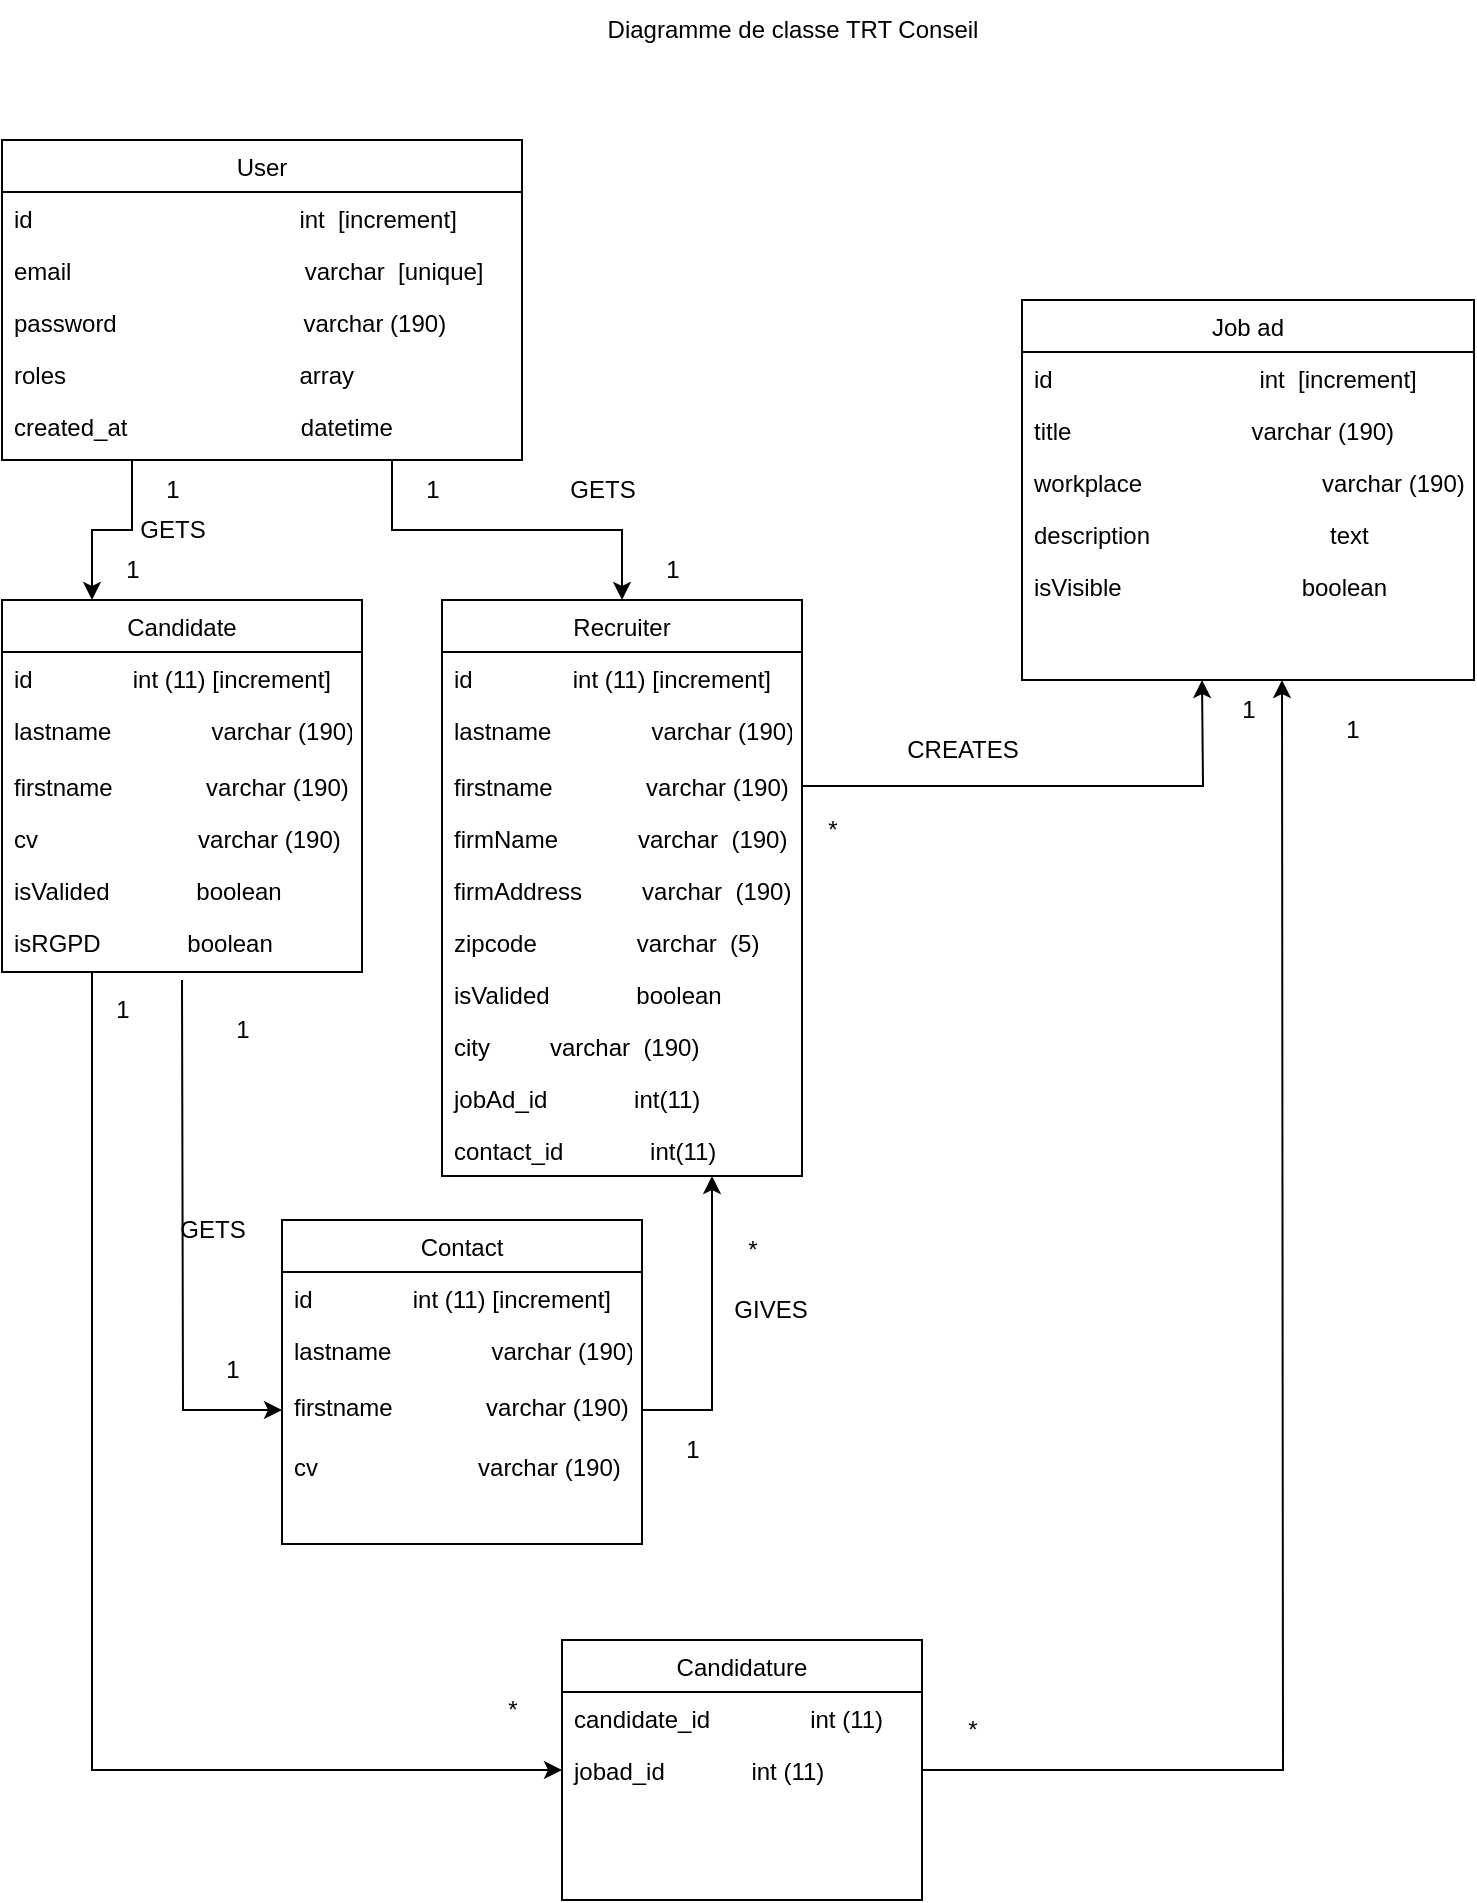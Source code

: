 <mxfile version="20.0.4" type="github">
  <diagram id="4xAlueajEXwUmsY7dy-2" name="Page-1">
    <mxGraphModel dx="796" dy="481" grid="1" gridSize="10" guides="1" tooltips="1" connect="1" arrows="1" fold="1" page="1" pageScale="1" pageWidth="827" pageHeight="1169" math="0" shadow="0">
      <root>
        <mxCell id="0" />
        <mxCell id="1" parent="0" />
        <mxCell id="lXb_D8qWP0BNydqeNCGy-24" style="edgeStyle=orthogonalEdgeStyle;rounded=0;orthogonalLoop=1;jettySize=auto;html=1;exitX=0.25;exitY=1;exitDx=0;exitDy=0;entryX=0.25;entryY=0;entryDx=0;entryDy=0;" parent="1" source="TXKYhUwDw8YYV6_7jRAu-2" target="LfPHgs6H-1GQvr0upuA2-1" edge="1">
          <mxGeometry relative="1" as="geometry" />
        </mxCell>
        <mxCell id="lXb_D8qWP0BNydqeNCGy-25" style="edgeStyle=orthogonalEdgeStyle;rounded=0;orthogonalLoop=1;jettySize=auto;html=1;exitX=0.75;exitY=1;exitDx=0;exitDy=0;entryX=0.5;entryY=0;entryDx=0;entryDy=0;" parent="1" source="TXKYhUwDw8YYV6_7jRAu-2" target="lXb_D8qWP0BNydqeNCGy-6" edge="1">
          <mxGeometry relative="1" as="geometry" />
        </mxCell>
        <mxCell id="TXKYhUwDw8YYV6_7jRAu-2" value="User" style="swimlane;fontStyle=0;align=center;verticalAlign=top;childLayout=stackLayout;horizontal=1;startSize=26;horizontalStack=0;resizeParent=1;resizeLast=0;collapsible=1;marginBottom=0;rounded=0;shadow=0;strokeWidth=1;" parent="1" vertex="1">
          <mxGeometry x="30" y="80" width="260" height="160" as="geometry">
            <mxRectangle x="340" y="380" width="170" height="26" as="alternateBounds" />
          </mxGeometry>
        </mxCell>
        <mxCell id="TXKYhUwDw8YYV6_7jRAu-3" value="id                                        int  [increment]" style="text;align=left;verticalAlign=top;spacingLeft=4;spacingRight=4;overflow=hidden;rotatable=0;points=[[0,0.5],[1,0.5]];portConstraint=eastwest;" parent="TXKYhUwDw8YYV6_7jRAu-2" vertex="1">
          <mxGeometry y="26" width="260" height="26" as="geometry" />
        </mxCell>
        <mxCell id="TXKYhUwDw8YYV6_7jRAu-4" value="email                                   varchar  [unique]" style="text;align=left;verticalAlign=top;spacingLeft=4;spacingRight=4;overflow=hidden;rotatable=0;points=[[0,0.5],[1,0.5]];portConstraint=eastwest;" parent="TXKYhUwDw8YYV6_7jRAu-2" vertex="1">
          <mxGeometry y="52" width="260" height="26" as="geometry" />
        </mxCell>
        <mxCell id="TXKYhUwDw8YYV6_7jRAu-6" value="password                            varchar (190)" style="text;align=left;verticalAlign=top;spacingLeft=4;spacingRight=4;overflow=hidden;rotatable=0;points=[[0,0.5],[1,0.5]];portConstraint=eastwest;" parent="TXKYhUwDw8YYV6_7jRAu-2" vertex="1">
          <mxGeometry y="78" width="260" height="26" as="geometry" />
        </mxCell>
        <mxCell id="TXKYhUwDw8YYV6_7jRAu-14" value="roles                                   array" style="text;align=left;verticalAlign=top;spacingLeft=4;spacingRight=4;overflow=hidden;rotatable=0;points=[[0,0.5],[1,0.5]];portConstraint=eastwest;" parent="TXKYhUwDw8YYV6_7jRAu-2" vertex="1">
          <mxGeometry y="104" width="260" height="26" as="geometry" />
        </mxCell>
        <mxCell id="TXKYhUwDw8YYV6_7jRAu-15" value="created_at                          datetime" style="text;align=left;verticalAlign=top;spacingLeft=4;spacingRight=4;overflow=hidden;rotatable=0;points=[[0,0.5],[1,0.5]];portConstraint=eastwest;" parent="TXKYhUwDw8YYV6_7jRAu-2" vertex="1">
          <mxGeometry y="130" width="260" height="26" as="geometry" />
        </mxCell>
        <mxCell id="TXKYhUwDw8YYV6_7jRAu-33" value="Job ad" style="swimlane;fontStyle=0;align=center;verticalAlign=top;childLayout=stackLayout;horizontal=1;startSize=26;horizontalStack=0;resizeParent=1;resizeLast=0;collapsible=1;marginBottom=0;rounded=0;shadow=0;strokeWidth=1;" parent="1" vertex="1">
          <mxGeometry x="540" y="160" width="226" height="190" as="geometry">
            <mxRectangle x="340" y="380" width="170" height="26" as="alternateBounds" />
          </mxGeometry>
        </mxCell>
        <mxCell id="TXKYhUwDw8YYV6_7jRAu-34" value="id                               int  [increment]" style="text;align=left;verticalAlign=top;spacingLeft=4;spacingRight=4;overflow=hidden;rotatable=0;points=[[0,0.5],[1,0.5]];portConstraint=eastwest;" parent="TXKYhUwDw8YYV6_7jRAu-33" vertex="1">
          <mxGeometry y="26" width="226" height="26" as="geometry" />
        </mxCell>
        <mxCell id="TXKYhUwDw8YYV6_7jRAu-35" value="title                           varchar (190)" style="text;align=left;verticalAlign=top;spacingLeft=4;spacingRight=4;overflow=hidden;rotatable=0;points=[[0,0.5],[1,0.5]];portConstraint=eastwest;" parent="TXKYhUwDw8YYV6_7jRAu-33" vertex="1">
          <mxGeometry y="52" width="226" height="26" as="geometry" />
        </mxCell>
        <mxCell id="I-ocmR2pLdEPyR1PU4Qc-3" value="workplace                           varchar (190)" style="text;align=left;verticalAlign=top;spacingLeft=4;spacingRight=4;overflow=hidden;rotatable=0;points=[[0,0.5],[1,0.5]];portConstraint=eastwest;" parent="TXKYhUwDw8YYV6_7jRAu-33" vertex="1">
          <mxGeometry y="78" width="226" height="26" as="geometry" />
        </mxCell>
        <mxCell id="I-ocmR2pLdEPyR1PU4Qc-4" value="description                           text" style="text;align=left;verticalAlign=top;spacingLeft=4;spacingRight=4;overflow=hidden;rotatable=0;points=[[0,0.5],[1,0.5]];portConstraint=eastwest;" parent="TXKYhUwDw8YYV6_7jRAu-33" vertex="1">
          <mxGeometry y="104" width="226" height="26" as="geometry" />
        </mxCell>
        <mxCell id="lXb_D8qWP0BNydqeNCGy-15" value="isVisible                           boolean" style="text;align=left;verticalAlign=top;spacingLeft=4;spacingRight=4;overflow=hidden;rotatable=0;points=[[0,0.5],[1,0.5]];portConstraint=eastwest;" parent="TXKYhUwDw8YYV6_7jRAu-33" vertex="1">
          <mxGeometry y="130" width="226" height="26" as="geometry" />
        </mxCell>
        <mxCell id="ZN3L-UREjOonGRV1Z96q-5" value="Diagramme de classe TRT Conseil" style="text;html=1;resizable=0;autosize=1;align=center;verticalAlign=middle;points=[];fillColor=none;strokeColor=none;rounded=0;" parent="1" vertex="1">
          <mxGeometry x="320" y="10" width="210" height="30" as="geometry" />
        </mxCell>
        <mxCell id="lXb_D8qWP0BNydqeNCGy-36" style="edgeStyle=orthogonalEdgeStyle;rounded=0;orthogonalLoop=1;jettySize=auto;html=1;entryX=0;entryY=0.5;entryDx=0;entryDy=0;fontSize=36;" parent="1" target="lXb_D8qWP0BNydqeNCGy-21" edge="1">
          <mxGeometry relative="1" as="geometry">
            <mxPoint x="120" y="500" as="sourcePoint" />
          </mxGeometry>
        </mxCell>
        <mxCell id="lXb_D8qWP0BNydqeNCGy-44" style="edgeStyle=orthogonalEdgeStyle;rounded=0;orthogonalLoop=1;jettySize=auto;html=1;exitX=0.25;exitY=1;exitDx=0;exitDy=0;fontSize=36;entryX=0;entryY=0.5;entryDx=0;entryDy=0;" parent="1" source="LfPHgs6H-1GQvr0upuA2-1" target="lXb_D8qWP0BNydqeNCGy-47" edge="1">
          <mxGeometry relative="1" as="geometry">
            <mxPoint x="30" y="910" as="targetPoint" />
          </mxGeometry>
        </mxCell>
        <mxCell id="LfPHgs6H-1GQvr0upuA2-1" value="Candidate" style="swimlane;fontStyle=0;align=center;verticalAlign=top;childLayout=stackLayout;horizontal=1;startSize=26;horizontalStack=0;resizeParent=1;resizeLast=0;collapsible=1;marginBottom=0;rounded=0;shadow=0;strokeWidth=1;" parent="1" vertex="1">
          <mxGeometry x="30" y="310" width="180" height="186" as="geometry">
            <mxRectangle x="340" y="380" width="170" height="26" as="alternateBounds" />
          </mxGeometry>
        </mxCell>
        <mxCell id="LfPHgs6H-1GQvr0upuA2-2" value="id               int (11) [increment]" style="text;align=left;verticalAlign=top;spacingLeft=4;spacingRight=4;overflow=hidden;rotatable=0;points=[[0,0.5],[1,0.5]];portConstraint=eastwest;" parent="LfPHgs6H-1GQvr0upuA2-1" vertex="1">
          <mxGeometry y="26" width="180" height="26" as="geometry" />
        </mxCell>
        <mxCell id="TXKYhUwDw8YYV6_7jRAu-8" value="lastname               varchar (190)" style="text;align=left;verticalAlign=top;spacingLeft=4;spacingRight=4;overflow=hidden;rotatable=0;points=[[0,0.5],[1,0.5]];portConstraint=eastwest;" parent="LfPHgs6H-1GQvr0upuA2-1" vertex="1">
          <mxGeometry y="52" width="180" height="28" as="geometry" />
        </mxCell>
        <mxCell id="TXKYhUwDw8YYV6_7jRAu-9" value="firstname              varchar (190)" style="text;align=left;verticalAlign=top;spacingLeft=4;spacingRight=4;overflow=hidden;rotatable=0;points=[[0,0.5],[1,0.5]];portConstraint=eastwest;" parent="LfPHgs6H-1GQvr0upuA2-1" vertex="1">
          <mxGeometry y="80" width="180" height="26" as="geometry" />
        </mxCell>
        <mxCell id="lXb_D8qWP0BNydqeNCGy-5" value="cv                        varchar (190)" style="text;align=left;verticalAlign=top;spacingLeft=4;spacingRight=4;overflow=hidden;rotatable=0;points=[[0,0.5],[1,0.5]];portConstraint=eastwest;" parent="LfPHgs6H-1GQvr0upuA2-1" vertex="1">
          <mxGeometry y="106" width="180" height="26" as="geometry" />
        </mxCell>
        <mxCell id="lXb_D8qWP0BNydqeNCGy-13" value="isValided             boolean" style="text;align=left;verticalAlign=top;spacingLeft=4;spacingRight=4;overflow=hidden;rotatable=0;points=[[0,0.5],[1,0.5]];portConstraint=eastwest;" parent="LfPHgs6H-1GQvr0upuA2-1" vertex="1">
          <mxGeometry y="132" width="180" height="26" as="geometry" />
        </mxCell>
        <mxCell id="I_Ox4T7YKeCi1-UyE0V7-1" value="isRGPD             boolean" style="text;align=left;verticalAlign=top;spacingLeft=4;spacingRight=4;overflow=hidden;rotatable=0;points=[[0,0.5],[1,0.5]];portConstraint=eastwest;" vertex="1" parent="LfPHgs6H-1GQvr0upuA2-1">
          <mxGeometry y="158" width="180" height="26" as="geometry" />
        </mxCell>
        <mxCell id="lXb_D8qWP0BNydqeNCGy-6" value="Recruiter" style="swimlane;fontStyle=0;align=center;verticalAlign=top;childLayout=stackLayout;horizontal=1;startSize=26;horizontalStack=0;resizeParent=1;resizeLast=0;collapsible=1;marginBottom=0;rounded=0;shadow=0;strokeWidth=1;" parent="1" vertex="1">
          <mxGeometry x="250" y="310" width="180" height="288" as="geometry">
            <mxRectangle x="340" y="380" width="170" height="26" as="alternateBounds" />
          </mxGeometry>
        </mxCell>
        <mxCell id="lXb_D8qWP0BNydqeNCGy-7" value="id               int (11) [increment]" style="text;align=left;verticalAlign=top;spacingLeft=4;spacingRight=4;overflow=hidden;rotatable=0;points=[[0,0.5],[1,0.5]];portConstraint=eastwest;" parent="lXb_D8qWP0BNydqeNCGy-6" vertex="1">
          <mxGeometry y="26" width="180" height="26" as="geometry" />
        </mxCell>
        <mxCell id="lXb_D8qWP0BNydqeNCGy-8" value="lastname               varchar (190)" style="text;align=left;verticalAlign=top;spacingLeft=4;spacingRight=4;overflow=hidden;rotatable=0;points=[[0,0.5],[1,0.5]];portConstraint=eastwest;" parent="lXb_D8qWP0BNydqeNCGy-6" vertex="1">
          <mxGeometry y="52" width="180" height="28" as="geometry" />
        </mxCell>
        <mxCell id="lXb_D8qWP0BNydqeNCGy-9" value="firstname              varchar (190)" style="text;align=left;verticalAlign=top;spacingLeft=4;spacingRight=4;overflow=hidden;rotatable=0;points=[[0,0.5],[1,0.5]];portConstraint=eastwest;" parent="lXb_D8qWP0BNydqeNCGy-6" vertex="1">
          <mxGeometry y="80" width="180" height="26" as="geometry" />
        </mxCell>
        <mxCell id="TXKYhUwDw8YYV6_7jRAu-19" value="firmName            varchar  (190)" style="text;align=left;verticalAlign=top;spacingLeft=4;spacingRight=4;overflow=hidden;rotatable=0;points=[[0,0.5],[1,0.5]];portConstraint=eastwest;" parent="lXb_D8qWP0BNydqeNCGy-6" vertex="1">
          <mxGeometry y="106" width="180" height="26" as="geometry" />
        </mxCell>
        <mxCell id="I-ocmR2pLdEPyR1PU4Qc-2" value="firmAddress         varchar  (190)" style="text;align=left;verticalAlign=top;spacingLeft=4;spacingRight=4;overflow=hidden;rotatable=0;points=[[0,0.5],[1,0.5]];portConstraint=eastwest;" parent="lXb_D8qWP0BNydqeNCGy-6" vertex="1">
          <mxGeometry y="132" width="180" height="26" as="geometry" />
        </mxCell>
        <mxCell id="I_Ox4T7YKeCi1-UyE0V7-2" value="zipcode               varchar  (5)" style="text;align=left;verticalAlign=top;spacingLeft=4;spacingRight=4;overflow=hidden;rotatable=0;points=[[0,0.5],[1,0.5]];portConstraint=eastwest;" vertex="1" parent="lXb_D8qWP0BNydqeNCGy-6">
          <mxGeometry y="158" width="180" height="26" as="geometry" />
        </mxCell>
        <mxCell id="lXb_D8qWP0BNydqeNCGy-14" value="isValided             boolean" style="text;align=left;verticalAlign=top;spacingLeft=4;spacingRight=4;overflow=hidden;rotatable=0;points=[[0,0.5],[1,0.5]];portConstraint=eastwest;" parent="lXb_D8qWP0BNydqeNCGy-6" vertex="1">
          <mxGeometry y="184" width="180" height="26" as="geometry" />
        </mxCell>
        <mxCell id="I_Ox4T7YKeCi1-UyE0V7-3" value="city         varchar  (190)" style="text;align=left;verticalAlign=top;spacingLeft=4;spacingRight=4;overflow=hidden;rotatable=0;points=[[0,0.5],[1,0.5]];portConstraint=eastwest;" vertex="1" parent="lXb_D8qWP0BNydqeNCGy-6">
          <mxGeometry y="210" width="180" height="26" as="geometry" />
        </mxCell>
        <mxCell id="lXb_D8qWP0BNydqeNCGy-35" value="jobAd_id             int(11)" style="text;align=left;verticalAlign=top;spacingLeft=4;spacingRight=4;overflow=hidden;rotatable=0;points=[[0,0.5],[1,0.5]];portConstraint=eastwest;" parent="lXb_D8qWP0BNydqeNCGy-6" vertex="1">
          <mxGeometry y="236" width="180" height="26" as="geometry" />
        </mxCell>
        <mxCell id="lXb_D8qWP0BNydqeNCGy-40" value="contact_id             int(11)" style="text;align=left;verticalAlign=top;spacingLeft=4;spacingRight=4;overflow=hidden;rotatable=0;points=[[0,0.5],[1,0.5]];portConstraint=eastwest;" parent="lXb_D8qWP0BNydqeNCGy-6" vertex="1">
          <mxGeometry y="262" width="180" height="26" as="geometry" />
        </mxCell>
        <mxCell id="lXb_D8qWP0BNydqeNCGy-16" value="Contact" style="swimlane;fontStyle=0;align=center;verticalAlign=top;childLayout=stackLayout;horizontal=1;startSize=26;horizontalStack=0;resizeParent=1;resizeLast=0;collapsible=1;marginBottom=0;rounded=0;shadow=0;strokeWidth=1;" parent="1" vertex="1">
          <mxGeometry x="170" y="620" width="180" height="162" as="geometry">
            <mxRectangle x="340" y="380" width="170" height="26" as="alternateBounds" />
          </mxGeometry>
        </mxCell>
        <mxCell id="lXb_D8qWP0BNydqeNCGy-19" value="id               int (11) [increment]" style="text;align=left;verticalAlign=top;spacingLeft=4;spacingRight=4;overflow=hidden;rotatable=0;points=[[0,0.5],[1,0.5]];portConstraint=eastwest;" parent="lXb_D8qWP0BNydqeNCGy-16" vertex="1">
          <mxGeometry y="26" width="180" height="26" as="geometry" />
        </mxCell>
        <mxCell id="lXb_D8qWP0BNydqeNCGy-20" value="lastname               varchar (190)" style="text;align=left;verticalAlign=top;spacingLeft=4;spacingRight=4;overflow=hidden;rotatable=0;points=[[0,0.5],[1,0.5]];portConstraint=eastwest;" parent="lXb_D8qWP0BNydqeNCGy-16" vertex="1">
          <mxGeometry y="52" width="180" height="28" as="geometry" />
        </mxCell>
        <mxCell id="lXb_D8qWP0BNydqeNCGy-21" value="firstname              varchar (190)" style="text;align=left;verticalAlign=top;spacingLeft=4;spacingRight=4;overflow=hidden;rotatable=0;points=[[0,0.5],[1,0.5]];portConstraint=eastwest;" parent="lXb_D8qWP0BNydqeNCGy-16" vertex="1">
          <mxGeometry y="80" width="180" height="30" as="geometry" />
        </mxCell>
        <mxCell id="lXb_D8qWP0BNydqeNCGy-22" value="cv                        varchar (190)" style="text;align=left;verticalAlign=top;spacingLeft=4;spacingRight=4;overflow=hidden;rotatable=0;points=[[0,0.5],[1,0.5]];portConstraint=eastwest;" parent="lXb_D8qWP0BNydqeNCGy-16" vertex="1">
          <mxGeometry y="110" width="180" height="26" as="geometry" />
        </mxCell>
        <mxCell id="lXb_D8qWP0BNydqeNCGy-26" value="1" style="text;html=1;resizable=0;autosize=1;align=center;verticalAlign=middle;points=[];fillColor=none;strokeColor=none;rounded=0;" parent="1" vertex="1">
          <mxGeometry x="80" y="280" width="30" height="30" as="geometry" />
        </mxCell>
        <mxCell id="lXb_D8qWP0BNydqeNCGy-27" value="1" style="text;html=1;resizable=0;autosize=1;align=center;verticalAlign=middle;points=[];fillColor=none;strokeColor=none;rounded=0;" parent="1" vertex="1">
          <mxGeometry x="230" y="240" width="30" height="30" as="geometry" />
        </mxCell>
        <mxCell id="lXb_D8qWP0BNydqeNCGy-28" value="1" style="text;html=1;resizable=0;autosize=1;align=center;verticalAlign=middle;points=[];fillColor=none;strokeColor=none;rounded=0;" parent="1" vertex="1">
          <mxGeometry x="100" y="240" width="30" height="30" as="geometry" />
        </mxCell>
        <mxCell id="lXb_D8qWP0BNydqeNCGy-29" value="1" style="text;html=1;resizable=0;autosize=1;align=center;verticalAlign=middle;points=[];fillColor=none;strokeColor=none;rounded=0;" parent="1" vertex="1">
          <mxGeometry x="350" y="280" width="30" height="30" as="geometry" />
        </mxCell>
        <mxCell id="lXb_D8qWP0BNydqeNCGy-30" style="edgeStyle=orthogonalEdgeStyle;rounded=0;orthogonalLoop=1;jettySize=auto;html=1;exitX=1;exitY=0.5;exitDx=0;exitDy=0;fontSize=36;" parent="1" source="lXb_D8qWP0BNydqeNCGy-9" edge="1">
          <mxGeometry relative="1" as="geometry">
            <mxPoint x="630" y="350" as="targetPoint" />
          </mxGeometry>
        </mxCell>
        <mxCell id="lXb_D8qWP0BNydqeNCGy-31" value="1" style="text;html=1;resizable=0;autosize=1;align=center;verticalAlign=middle;points=[];fillColor=none;strokeColor=none;rounded=0;" parent="1" vertex="1">
          <mxGeometry x="638" y="350" width="30" height="30" as="geometry" />
        </mxCell>
        <mxCell id="lXb_D8qWP0BNydqeNCGy-32" value="*" style="text;html=1;resizable=0;autosize=1;align=center;verticalAlign=middle;points=[];fillColor=none;strokeColor=none;rounded=0;" parent="1" vertex="1">
          <mxGeometry x="430" y="410" width="30" height="30" as="geometry" />
        </mxCell>
        <mxCell id="lXb_D8qWP0BNydqeNCGy-37" value="1" style="text;html=1;resizable=0;autosize=1;align=center;verticalAlign=middle;points=[];fillColor=none;strokeColor=none;rounded=0;" parent="1" vertex="1">
          <mxGeometry x="135" y="510" width="30" height="30" as="geometry" />
        </mxCell>
        <mxCell id="lXb_D8qWP0BNydqeNCGy-38" value="1" style="text;html=1;resizable=0;autosize=1;align=center;verticalAlign=middle;points=[];fillColor=none;strokeColor=none;rounded=0;" parent="1" vertex="1">
          <mxGeometry x="130" y="680" width="30" height="30" as="geometry" />
        </mxCell>
        <mxCell id="lXb_D8qWP0BNydqeNCGy-39" style="edgeStyle=orthogonalEdgeStyle;rounded=0;orthogonalLoop=1;jettySize=auto;html=1;exitX=1;exitY=0.5;exitDx=0;exitDy=0;entryX=0.75;entryY=1;entryDx=0;entryDy=0;fontSize=36;" parent="1" source="lXb_D8qWP0BNydqeNCGy-21" target="lXb_D8qWP0BNydqeNCGy-6" edge="1">
          <mxGeometry relative="1" as="geometry" />
        </mxCell>
        <mxCell id="lXb_D8qWP0BNydqeNCGy-41" value="1" style="text;html=1;resizable=0;autosize=1;align=center;verticalAlign=middle;points=[];fillColor=none;strokeColor=none;rounded=0;" parent="1" vertex="1">
          <mxGeometry x="360" y="720" width="30" height="30" as="geometry" />
        </mxCell>
        <mxCell id="lXb_D8qWP0BNydqeNCGy-42" value="*" style="text;html=1;resizable=0;autosize=1;align=center;verticalAlign=middle;points=[];fillColor=none;strokeColor=none;rounded=0;" parent="1" vertex="1">
          <mxGeometry x="390" y="620" width="30" height="30" as="geometry" />
        </mxCell>
        <mxCell id="lXb_D8qWP0BNydqeNCGy-45" value="Candidature" style="swimlane;fontStyle=0;align=center;verticalAlign=top;childLayout=stackLayout;horizontal=1;startSize=26;horizontalStack=0;resizeParent=1;resizeLast=0;collapsible=1;marginBottom=0;rounded=0;shadow=0;strokeWidth=1;" parent="1" vertex="1">
          <mxGeometry x="310" y="830" width="180" height="130" as="geometry">
            <mxRectangle x="340" y="380" width="170" height="26" as="alternateBounds" />
          </mxGeometry>
        </mxCell>
        <mxCell id="lXb_D8qWP0BNydqeNCGy-46" value="candidate_id               int (11)" style="text;align=left;verticalAlign=top;spacingLeft=4;spacingRight=4;overflow=hidden;rotatable=0;points=[[0,0.5],[1,0.5]];portConstraint=eastwest;" parent="lXb_D8qWP0BNydqeNCGy-45" vertex="1">
          <mxGeometry y="26" width="180" height="26" as="geometry" />
        </mxCell>
        <mxCell id="lXb_D8qWP0BNydqeNCGy-47" value="jobad_id             int (11)" style="text;align=left;verticalAlign=top;spacingLeft=4;spacingRight=4;overflow=hidden;rotatable=0;points=[[0,0.5],[1,0.5]];portConstraint=eastwest;" parent="lXb_D8qWP0BNydqeNCGy-45" vertex="1">
          <mxGeometry y="52" width="180" height="26" as="geometry" />
        </mxCell>
        <mxCell id="lXb_D8qWP0BNydqeNCGy-48" style="edgeStyle=orthogonalEdgeStyle;rounded=0;orthogonalLoop=1;jettySize=auto;html=1;exitX=1;exitY=0.5;exitDx=0;exitDy=0;fontSize=36;" parent="1" source="lXb_D8qWP0BNydqeNCGy-47" edge="1">
          <mxGeometry relative="1" as="geometry">
            <mxPoint x="670" y="350" as="targetPoint" />
          </mxGeometry>
        </mxCell>
        <mxCell id="DdrUPWKgNhbqaWjPTJ2i-1" value="GETS" style="text;html=1;resizable=0;autosize=1;align=center;verticalAlign=middle;points=[];fillColor=none;strokeColor=none;rounded=0;" parent="1" vertex="1">
          <mxGeometry x="85" y="260" width="60" height="30" as="geometry" />
        </mxCell>
        <mxCell id="DdrUPWKgNhbqaWjPTJ2i-3" value="GETS" style="text;html=1;resizable=0;autosize=1;align=center;verticalAlign=middle;points=[];fillColor=none;strokeColor=none;rounded=0;" parent="1" vertex="1">
          <mxGeometry x="300" y="240" width="60" height="30" as="geometry" />
        </mxCell>
        <mxCell id="DdrUPWKgNhbqaWjPTJ2i-4" value="CREATES" style="text;html=1;resizable=0;autosize=1;align=center;verticalAlign=middle;points=[];fillColor=none;strokeColor=none;rounded=0;" parent="1" vertex="1">
          <mxGeometry x="470" y="370" width="80" height="30" as="geometry" />
        </mxCell>
        <mxCell id="DdrUPWKgNhbqaWjPTJ2i-5" value="GETS" style="text;html=1;resizable=0;autosize=1;align=center;verticalAlign=middle;points=[];fillColor=none;strokeColor=none;rounded=0;" parent="1" vertex="1">
          <mxGeometry x="105" y="610" width="60" height="30" as="geometry" />
        </mxCell>
        <mxCell id="DdrUPWKgNhbqaWjPTJ2i-6" value="GIVES" style="text;html=1;resizable=0;autosize=1;align=center;verticalAlign=middle;points=[];fillColor=none;strokeColor=none;rounded=0;" parent="1" vertex="1">
          <mxGeometry x="384" y="650" width="60" height="30" as="geometry" />
        </mxCell>
        <mxCell id="DdrUPWKgNhbqaWjPTJ2i-7" value="1" style="text;html=1;resizable=0;autosize=1;align=center;verticalAlign=middle;points=[];fillColor=none;strokeColor=none;rounded=0;" parent="1" vertex="1">
          <mxGeometry x="75" y="500" width="30" height="30" as="geometry" />
        </mxCell>
        <mxCell id="DdrUPWKgNhbqaWjPTJ2i-8" value="1" style="text;html=1;resizable=0;autosize=1;align=center;verticalAlign=middle;points=[];fillColor=none;strokeColor=none;rounded=0;" parent="1" vertex="1">
          <mxGeometry x="690" y="360" width="30" height="30" as="geometry" />
        </mxCell>
        <mxCell id="DdrUPWKgNhbqaWjPTJ2i-9" value="*" style="text;html=1;resizable=0;autosize=1;align=center;verticalAlign=middle;points=[];fillColor=none;strokeColor=none;rounded=0;" parent="1" vertex="1">
          <mxGeometry x="270" y="850" width="30" height="30" as="geometry" />
        </mxCell>
        <mxCell id="DdrUPWKgNhbqaWjPTJ2i-10" value="*" style="text;html=1;resizable=0;autosize=1;align=center;verticalAlign=middle;points=[];fillColor=none;strokeColor=none;rounded=0;" parent="1" vertex="1">
          <mxGeometry x="500" y="860" width="30" height="30" as="geometry" />
        </mxCell>
      </root>
    </mxGraphModel>
  </diagram>
</mxfile>
